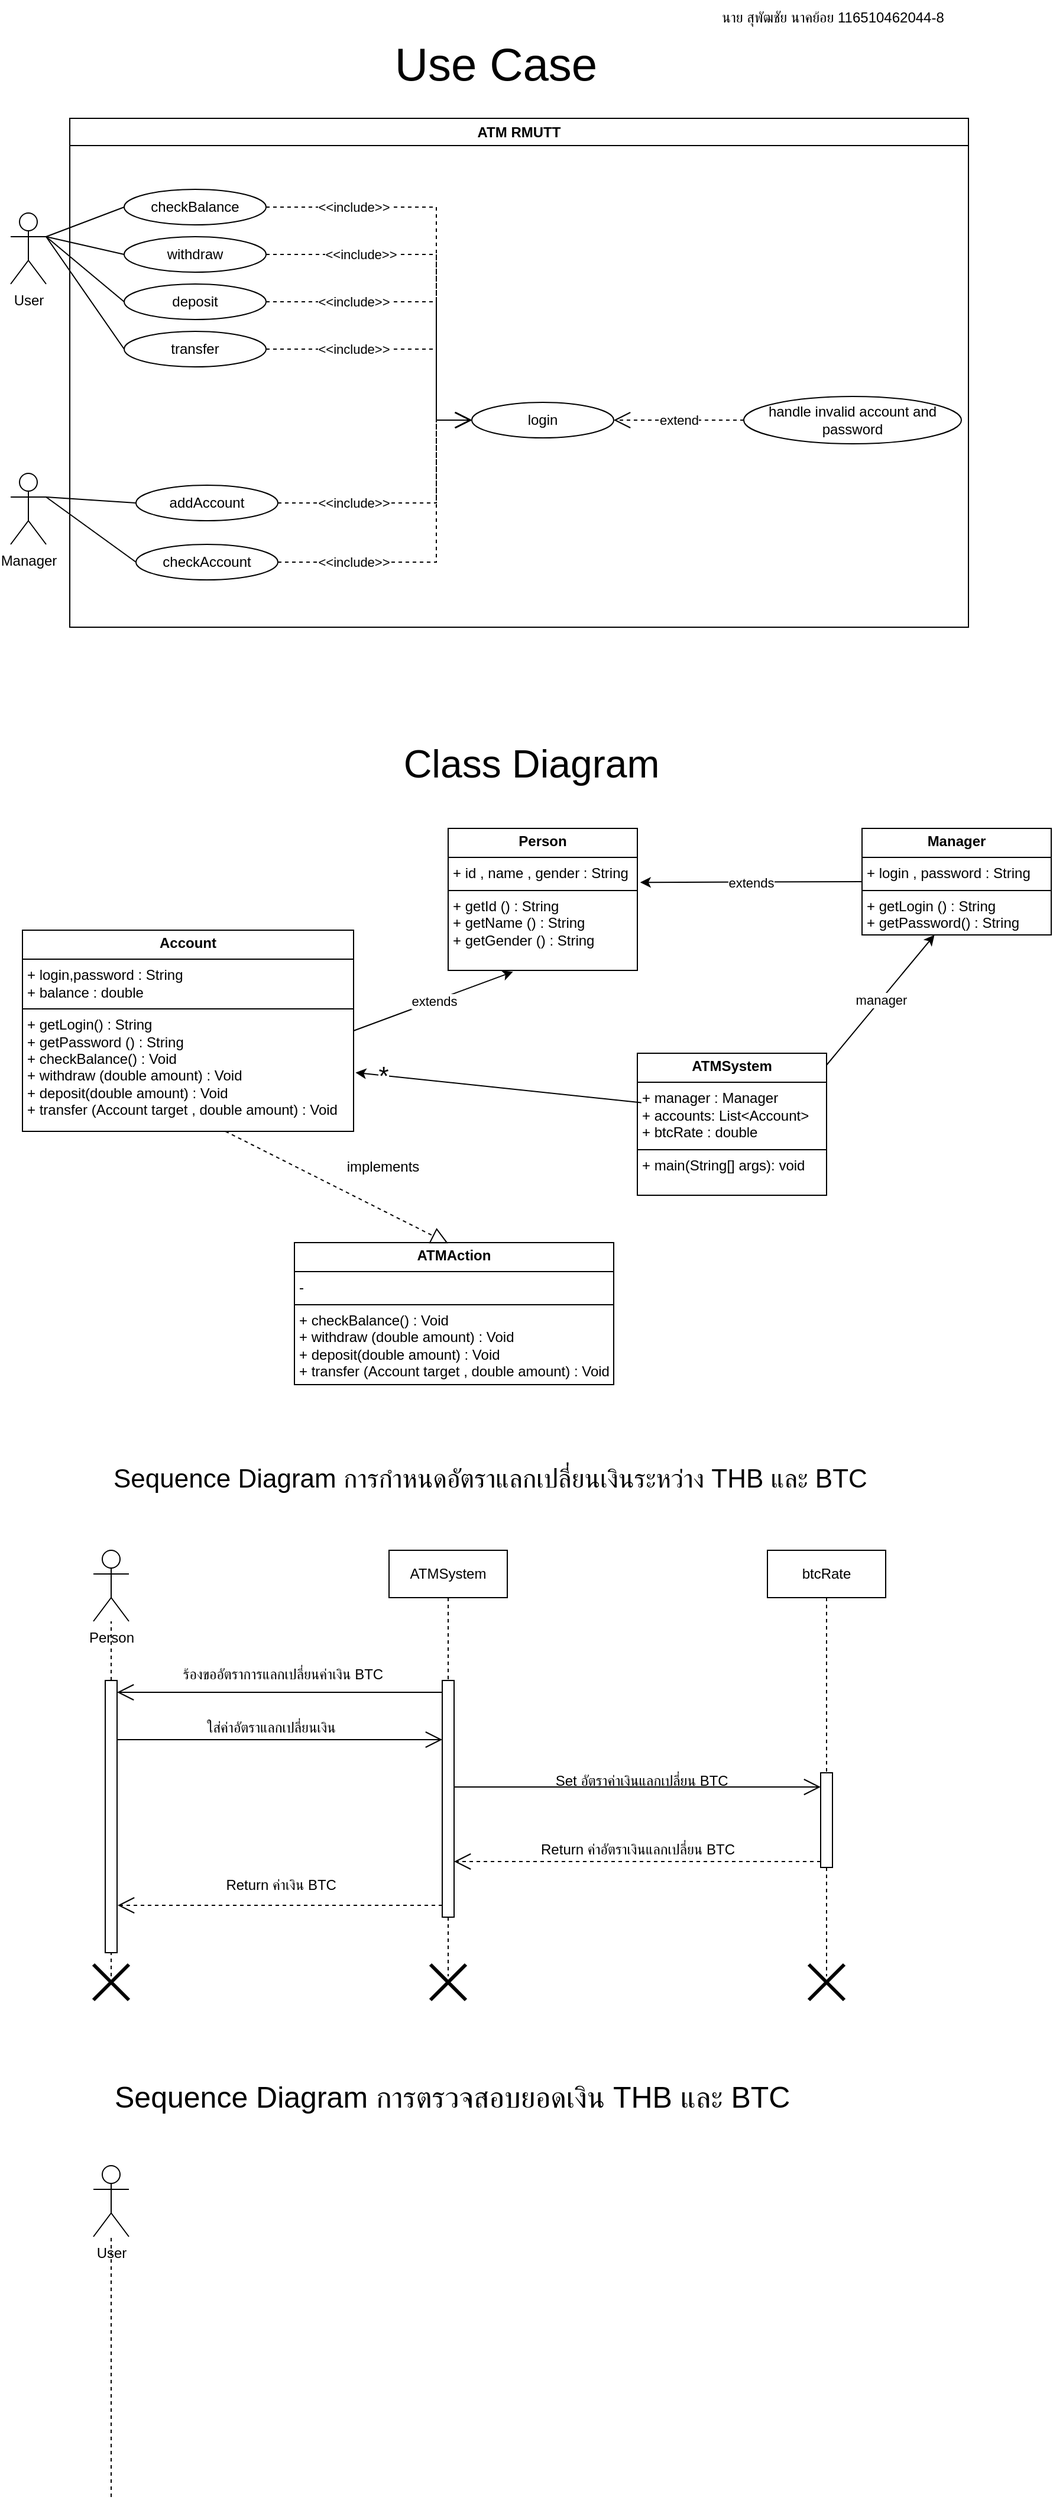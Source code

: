 <mxfile version="26.0.6">
  <diagram name="หน้า-1" id="XcP_1oXxoeok4-g8e9k6">
    <mxGraphModel dx="1000" dy="542" grid="1" gridSize="10" guides="1" tooltips="1" connect="1" arrows="1" fold="1" page="1" pageScale="1" pageWidth="827" pageHeight="1169" math="0" shadow="0">
      <root>
        <mxCell id="0" />
        <mxCell id="1" parent="0" />
        <mxCell id="chskgfsqUM1hCWHKNclf-1" value="&lt;p style=&quot;margin:0px;margin-top:4px;text-align:center;&quot;&gt;&lt;b&gt;Person&lt;/b&gt;&lt;/p&gt;&lt;hr size=&quot;1&quot; style=&quot;border-style:solid;&quot;&gt;&lt;p style=&quot;margin:0px;margin-left:4px;&quot;&gt;+ id , name , gender : String&lt;/p&gt;&lt;hr size=&quot;1&quot; style=&quot;border-style:solid;&quot;&gt;&lt;p style=&quot;margin:0px;margin-left:4px;&quot;&gt;+ getId () : String&lt;/p&gt;&lt;p style=&quot;margin:0px;margin-left:4px;&quot;&gt;+ getName () : String&lt;/p&gt;&lt;p style=&quot;margin:0px;margin-left:4px;&quot;&gt;+ getGender () : String&lt;/p&gt;" style="verticalAlign=top;align=left;overflow=fill;html=1;whiteSpace=wrap;" vertex="1" parent="1">
          <mxGeometry x="380" y="710" width="160" height="120" as="geometry" />
        </mxCell>
        <mxCell id="chskgfsqUM1hCWHKNclf-2" value="&lt;p style=&quot;margin:0px;margin-top:4px;text-align:center;&quot;&gt;&lt;b&gt;Manager&lt;/b&gt;&lt;/p&gt;&lt;hr size=&quot;1&quot; style=&quot;border-style:solid;&quot;&gt;&lt;p style=&quot;margin:0px;margin-left:4px;&quot;&gt;+ login , password : String&lt;/p&gt;&lt;hr size=&quot;1&quot; style=&quot;border-style:solid;&quot;&gt;&lt;p style=&quot;margin:0px;margin-left:4px;&quot;&gt;+ getLogin () : String&lt;/p&gt;&lt;p style=&quot;margin:0px;margin-left:4px;&quot;&gt;+ getPassword() : String&lt;/p&gt;" style="verticalAlign=top;align=left;overflow=fill;html=1;whiteSpace=wrap;" vertex="1" parent="1">
          <mxGeometry x="730" y="710" width="160" height="90" as="geometry" />
        </mxCell>
        <mxCell id="chskgfsqUM1hCWHKNclf-3" value="&lt;p style=&quot;margin:0px;margin-top:4px;text-align:center;&quot;&gt;&lt;b&gt;Account&lt;/b&gt;&lt;/p&gt;&lt;hr size=&quot;1&quot; style=&quot;border-style:solid;&quot;&gt;&lt;p style=&quot;margin:0px;margin-left:4px;&quot;&gt;+ login,password : String&lt;/p&gt;&lt;p style=&quot;margin:0px;margin-left:4px;&quot;&gt;+ balance : double&amp;nbsp;&lt;/p&gt;&lt;hr size=&quot;1&quot; style=&quot;border-style:solid;&quot;&gt;&lt;p style=&quot;margin:0px;margin-left:4px;&quot;&gt;+ getLogin() : String&amp;nbsp;&lt;/p&gt;&lt;p style=&quot;margin:0px;margin-left:4px;&quot;&gt;+ getPassword () : String&amp;nbsp;&lt;/p&gt;&lt;p style=&quot;margin:0px;margin-left:4px;&quot;&gt;+ checkBalance() : Void&amp;nbsp;&lt;/p&gt;&lt;p style=&quot;margin:0px;margin-left:4px;&quot;&gt;+ withdraw (double amount) : Void&lt;/p&gt;&lt;p style=&quot;margin:0px;margin-left:4px;&quot;&gt;+ deposit(double amount) : Void&lt;/p&gt;&lt;p style=&quot;margin:0px;margin-left:4px;&quot;&gt;+ transfer (Account target , double amount) : Void&lt;/p&gt;" style="verticalAlign=top;align=left;overflow=fill;html=1;whiteSpace=wrap;" vertex="1" parent="1">
          <mxGeometry x="20" y="796" width="280" height="170" as="geometry" />
        </mxCell>
        <mxCell id="chskgfsqUM1hCWHKNclf-4" value="&lt;p style=&quot;margin:0px;margin-top:4px;text-align:center;&quot;&gt;&lt;b&gt;ATMAction&lt;/b&gt;&lt;/p&gt;&lt;hr size=&quot;1&quot; style=&quot;border-style:solid;&quot;&gt;&lt;p style=&quot;margin:0px;margin-left:4px;&quot;&gt;-&lt;/p&gt;&lt;hr size=&quot;1&quot; style=&quot;border-style:solid;&quot;&gt;&lt;p style=&quot;margin:0px;margin-left:4px;&quot;&gt;+&amp;nbsp;&lt;span style=&quot;background-color: initial;&quot;&gt;checkBalance() : Void&amp;nbsp;&lt;/span&gt;&lt;/p&gt;&lt;p style=&quot;--tw-border-spacing-x: 0; --tw-border-spacing-y: 0; --tw-translate-x: 0; --tw-translate-y: 0; --tw-rotate: 0; --tw-skew-x: 0; --tw-skew-y: 0; --tw-scale-x: 1; --tw-scale-y: 1; --tw-pan-x: ; --tw-pan-y: ; --tw-pinch-zoom: ; --tw-scroll-snap-strictness: proximity; --tw-ordinal: ; --tw-slashed-zero: ; --tw-numeric-figure: ; --tw-numeric-spacing: ; --tw-numeric-fraction: ; --tw-ring-inset: ; --tw-ring-offset-width: 0px; --tw-ring-offset-color: #fff; --tw-ring-color: rgb(59 130 246 / .5); --tw-ring-offset-shadow: 0 0 #0000; --tw-ring-shadow: 0 0 #0000; --tw-shadow: 0 0 #0000; --tw-shadow-colored: 0 0 #0000; --tw-blur: ; --tw-brightness: ; --tw-contrast: ; --tw-grayscale: ; --tw-hue-rotate: ; --tw-invert: ; --tw-saturate: ; --tw-sepia: ; --tw-drop-shadow: ; --tw-backdrop-blur: ; --tw-backdrop-brightness: ; --tw-backdrop-contrast: ; --tw-backdrop-grayscale: ; --tw-backdrop-hue-rotate: ; --tw-backdrop-invert: ; --tw-backdrop-opacity: ; --tw-backdrop-saturate: ; --tw-backdrop-sepia: ; margin: 0px 0px 0px 4px;&quot;&gt;+ withdraw (double amount) : Void&lt;/p&gt;&lt;p style=&quot;--tw-border-spacing-x: 0; --tw-border-spacing-y: 0; --tw-translate-x: 0; --tw-translate-y: 0; --tw-rotate: 0; --tw-skew-x: 0; --tw-skew-y: 0; --tw-scale-x: 1; --tw-scale-y: 1; --tw-pan-x: ; --tw-pan-y: ; --tw-pinch-zoom: ; --tw-scroll-snap-strictness: proximity; --tw-ordinal: ; --tw-slashed-zero: ; --tw-numeric-figure: ; --tw-numeric-spacing: ; --tw-numeric-fraction: ; --tw-ring-inset: ; --tw-ring-offset-width: 0px; --tw-ring-offset-color: #fff; --tw-ring-color: rgb(59 130 246 / .5); --tw-ring-offset-shadow: 0 0 #0000; --tw-ring-shadow: 0 0 #0000; --tw-shadow: 0 0 #0000; --tw-shadow-colored: 0 0 #0000; --tw-blur: ; --tw-brightness: ; --tw-contrast: ; --tw-grayscale: ; --tw-hue-rotate: ; --tw-invert: ; --tw-saturate: ; --tw-sepia: ; --tw-drop-shadow: ; --tw-backdrop-blur: ; --tw-backdrop-brightness: ; --tw-backdrop-contrast: ; --tw-backdrop-grayscale: ; --tw-backdrop-hue-rotate: ; --tw-backdrop-invert: ; --tw-backdrop-opacity: ; --tw-backdrop-saturate: ; --tw-backdrop-sepia: ; margin: 0px 0px 0px 4px;&quot;&gt;+ deposit(double amount) : Void&lt;/p&gt;&lt;p style=&quot;--tw-border-spacing-x: 0; --tw-border-spacing-y: 0; --tw-translate-x: 0; --tw-translate-y: 0; --tw-rotate: 0; --tw-skew-x: 0; --tw-skew-y: 0; --tw-scale-x: 1; --tw-scale-y: 1; --tw-pan-x: ; --tw-pan-y: ; --tw-pinch-zoom: ; --tw-scroll-snap-strictness: proximity; --tw-ordinal: ; --tw-slashed-zero: ; --tw-numeric-figure: ; --tw-numeric-spacing: ; --tw-numeric-fraction: ; --tw-ring-inset: ; --tw-ring-offset-width: 0px; --tw-ring-offset-color: #fff; --tw-ring-color: rgb(59 130 246 / .5); --tw-ring-offset-shadow: 0 0 #0000; --tw-ring-shadow: 0 0 #0000; --tw-shadow: 0 0 #0000; --tw-shadow-colored: 0 0 #0000; --tw-blur: ; --tw-brightness: ; --tw-contrast: ; --tw-grayscale: ; --tw-hue-rotate: ; --tw-invert: ; --tw-saturate: ; --tw-sepia: ; --tw-drop-shadow: ; --tw-backdrop-blur: ; --tw-backdrop-brightness: ; --tw-backdrop-contrast: ; --tw-backdrop-grayscale: ; --tw-backdrop-hue-rotate: ; --tw-backdrop-invert: ; --tw-backdrop-opacity: ; --tw-backdrop-saturate: ; --tw-backdrop-sepia: ; margin: 0px 0px 0px 4px;&quot;&gt;+ transfer (Account target , double amount) : Void&lt;/p&gt;" style="verticalAlign=top;align=left;overflow=fill;html=1;whiteSpace=wrap;" vertex="1" parent="1">
          <mxGeometry x="250" y="1060" width="270" height="120" as="geometry" />
        </mxCell>
        <mxCell id="chskgfsqUM1hCWHKNclf-5" value="&lt;p style=&quot;margin:0px;margin-top:4px;text-align:center;&quot;&gt;&lt;b&gt;ATMSystem&lt;/b&gt;&lt;/p&gt;&lt;hr size=&quot;1&quot; style=&quot;border-style:solid;&quot;&gt;&lt;p style=&quot;margin:0px;margin-left:4px;&quot;&gt;+ manager : Manager&lt;/p&gt;&lt;p style=&quot;margin:0px;margin-left:4px;&quot;&gt;+&amp;nbsp;accounts: List&amp;lt;Account&amp;gt;&lt;/p&gt;&lt;p style=&quot;margin:0px;margin-left:4px;&quot;&gt;+ btcRate : double&lt;/p&gt;&lt;hr size=&quot;1&quot; style=&quot;border-style:solid;&quot;&gt;&lt;p style=&quot;margin:0px;margin-left:4px;&quot;&gt;+&amp;nbsp;main(String[] args): void&amp;nbsp;&lt;/p&gt;&lt;p style=&quot;margin:0px;margin-left:4px;&quot;&gt;&lt;br&gt;&lt;/p&gt;" style="verticalAlign=top;align=left;overflow=fill;html=1;whiteSpace=wrap;" vertex="1" parent="1">
          <mxGeometry x="540" y="900" width="160" height="120" as="geometry" />
        </mxCell>
        <mxCell id="chskgfsqUM1hCWHKNclf-6" value="" style="endArrow=block;dashed=1;endFill=0;endSize=12;html=1;rounded=0;exitX=0.631;exitY=0.996;exitDx=0;exitDy=0;entryX=0.5;entryY=0;entryDx=0;entryDy=0;exitPerimeter=0;" edge="1" parent="1">
          <mxGeometry width="160" relative="1" as="geometry">
            <mxPoint x="191.68" y="966.0" as="sourcePoint" />
            <mxPoint x="380" y="1060.68" as="targetPoint" />
          </mxGeometry>
        </mxCell>
        <mxCell id="chskgfsqUM1hCWHKNclf-7" value="" style="endArrow=classic;html=1;rounded=0;exitX=0;exitY=0.5;exitDx=0;exitDy=0;entryX=1.015;entryY=0.38;entryDx=0;entryDy=0;entryPerimeter=0;" edge="1" parent="1" source="chskgfsqUM1hCWHKNclf-2" target="chskgfsqUM1hCWHKNclf-1">
          <mxGeometry relative="1" as="geometry">
            <mxPoint x="560" y="780" as="sourcePoint" />
            <mxPoint x="660" y="780" as="targetPoint" />
          </mxGeometry>
        </mxCell>
        <mxCell id="chskgfsqUM1hCWHKNclf-8" value="extends" style="edgeLabel;resizable=0;html=1;;align=center;verticalAlign=middle;" connectable="0" vertex="1" parent="chskgfsqUM1hCWHKNclf-7">
          <mxGeometry relative="1" as="geometry" />
        </mxCell>
        <mxCell id="chskgfsqUM1hCWHKNclf-9" value="" style="endArrow=classic;html=1;rounded=0;exitX=1;exitY=0.5;exitDx=0;exitDy=0;entryX=0.343;entryY=1.009;entryDx=0;entryDy=0;entryPerimeter=0;" edge="1" parent="1" source="chskgfsqUM1hCWHKNclf-3" target="chskgfsqUM1hCWHKNclf-1">
          <mxGeometry relative="1" as="geometry">
            <mxPoint x="380" y="930" as="sourcePoint" />
            <mxPoint x="480" y="930" as="targetPoint" />
          </mxGeometry>
        </mxCell>
        <mxCell id="chskgfsqUM1hCWHKNclf-10" value="extends" style="edgeLabel;resizable=0;html=1;;align=center;verticalAlign=middle;" connectable="0" vertex="1" parent="chskgfsqUM1hCWHKNclf-9">
          <mxGeometry relative="1" as="geometry" />
        </mxCell>
        <mxCell id="chskgfsqUM1hCWHKNclf-11" value="" style="endArrow=classic;html=1;rounded=0;entryX=1.006;entryY=0.708;entryDx=0;entryDy=0;entryPerimeter=0;exitX=0.021;exitY=0.348;exitDx=0;exitDy=0;exitPerimeter=0;" edge="1" parent="1" source="chskgfsqUM1hCWHKNclf-5" target="chskgfsqUM1hCWHKNclf-3">
          <mxGeometry relative="1" as="geometry">
            <mxPoint x="390" y="950" as="sourcePoint" />
            <mxPoint x="490" y="950" as="targetPoint" />
          </mxGeometry>
        </mxCell>
        <mxCell id="chskgfsqUM1hCWHKNclf-12" value="*" style="edgeLabel;resizable=0;html=1;;align=center;verticalAlign=middle;fontSize=22;" connectable="0" vertex="1" parent="chskgfsqUM1hCWHKNclf-11">
          <mxGeometry relative="1" as="geometry">
            <mxPoint x="-98" y="-9" as="offset" />
          </mxGeometry>
        </mxCell>
        <mxCell id="chskgfsqUM1hCWHKNclf-13" value="" style="endArrow=classic;html=1;rounded=0;entryX=0.383;entryY=1;entryDx=0;entryDy=0;entryPerimeter=0;" edge="1" parent="1" target="chskgfsqUM1hCWHKNclf-2">
          <mxGeometry relative="1" as="geometry">
            <mxPoint x="700" y="910" as="sourcePoint" />
            <mxPoint x="800" y="910" as="targetPoint" />
          </mxGeometry>
        </mxCell>
        <mxCell id="chskgfsqUM1hCWHKNclf-14" value="manager" style="edgeLabel;resizable=0;html=1;;align=center;verticalAlign=middle;" connectable="0" vertex="1" parent="chskgfsqUM1hCWHKNclf-13">
          <mxGeometry relative="1" as="geometry" />
        </mxCell>
        <mxCell id="chskgfsqUM1hCWHKNclf-15" value="implements" style="text;html=1;align=center;verticalAlign=middle;whiteSpace=wrap;rounded=0;" vertex="1" parent="1">
          <mxGeometry x="295" y="980.68" width="60" height="30" as="geometry" />
        </mxCell>
        <mxCell id="chskgfsqUM1hCWHKNclf-16" value="ATM RMUTT" style="swimlane;whiteSpace=wrap;html=1;" vertex="1" parent="1">
          <mxGeometry x="60" y="110" width="760" height="430" as="geometry" />
        </mxCell>
        <mxCell id="chskgfsqUM1hCWHKNclf-17" value="checkBalance" style="ellipse;whiteSpace=wrap;html=1;" vertex="1" parent="chskgfsqUM1hCWHKNclf-16">
          <mxGeometry x="46" y="60" width="120" height="30" as="geometry" />
        </mxCell>
        <mxCell id="chskgfsqUM1hCWHKNclf-18" value="withdraw" style="ellipse;whiteSpace=wrap;html=1;" vertex="1" parent="chskgfsqUM1hCWHKNclf-16">
          <mxGeometry x="46" y="100" width="120" height="30" as="geometry" />
        </mxCell>
        <mxCell id="chskgfsqUM1hCWHKNclf-19" value="deposit" style="ellipse;whiteSpace=wrap;html=1;" vertex="1" parent="chskgfsqUM1hCWHKNclf-16">
          <mxGeometry x="46" y="140" width="120" height="30" as="geometry" />
        </mxCell>
        <mxCell id="chskgfsqUM1hCWHKNclf-20" value="transfer" style="ellipse;whiteSpace=wrap;html=1;" vertex="1" parent="chskgfsqUM1hCWHKNclf-16">
          <mxGeometry x="46" y="180" width="120" height="30" as="geometry" />
        </mxCell>
        <mxCell id="chskgfsqUM1hCWHKNclf-21" value="login" style="ellipse;whiteSpace=wrap;html=1;" vertex="1" parent="chskgfsqUM1hCWHKNclf-16">
          <mxGeometry x="340" y="240" width="120" height="30" as="geometry" />
        </mxCell>
        <mxCell id="chskgfsqUM1hCWHKNclf-22" value="handle invalid account and password" style="ellipse;whiteSpace=wrap;html=1;" vertex="1" parent="chskgfsqUM1hCWHKNclf-16">
          <mxGeometry x="570" y="235" width="184" height="40" as="geometry" />
        </mxCell>
        <mxCell id="chskgfsqUM1hCWHKNclf-23" value="addAccount" style="ellipse;whiteSpace=wrap;html=1;" vertex="1" parent="chskgfsqUM1hCWHKNclf-16">
          <mxGeometry x="56" y="310" width="120" height="30" as="geometry" />
        </mxCell>
        <mxCell id="chskgfsqUM1hCWHKNclf-24" value="checkAccount" style="ellipse;whiteSpace=wrap;html=1;" vertex="1" parent="chskgfsqUM1hCWHKNclf-16">
          <mxGeometry x="56" y="360" width="120" height="30" as="geometry" />
        </mxCell>
        <mxCell id="chskgfsqUM1hCWHKNclf-25" value="&amp;lt;&amp;lt;include&amp;gt;&amp;gt;" style="endArrow=open;endSize=12;dashed=1;html=1;rounded=0;entryX=0;entryY=0.5;entryDx=0;entryDy=0;exitX=1;exitY=0.5;exitDx=0;exitDy=0;" edge="1" parent="chskgfsqUM1hCWHKNclf-16" source="chskgfsqUM1hCWHKNclf-17" target="chskgfsqUM1hCWHKNclf-21">
          <mxGeometry x="-0.582" width="160" relative="1" as="geometry">
            <mxPoint x="140" y="250" as="sourcePoint" />
            <mxPoint x="234" y="280" as="targetPoint" />
            <Array as="points">
              <mxPoint x="310" y="75" />
              <mxPoint x="310" y="255" />
            </Array>
            <mxPoint as="offset" />
          </mxGeometry>
        </mxCell>
        <mxCell id="chskgfsqUM1hCWHKNclf-26" value="&amp;lt;&amp;lt;include&amp;gt;&amp;gt;" style="endArrow=open;endSize=12;dashed=1;html=1;rounded=0;exitX=1;exitY=0.5;exitDx=0;exitDy=0;entryX=0;entryY=0.5;entryDx=0;entryDy=0;" edge="1" parent="chskgfsqUM1hCWHKNclf-16" source="chskgfsqUM1hCWHKNclf-18" target="chskgfsqUM1hCWHKNclf-21">
          <mxGeometry x="-0.493" width="160" relative="1" as="geometry">
            <mxPoint x="234" y="280" as="sourcePoint" />
            <mxPoint x="340" y="260" as="targetPoint" />
            <Array as="points">
              <mxPoint x="310" y="115" />
              <mxPoint x="310" y="255" />
            </Array>
            <mxPoint as="offset" />
          </mxGeometry>
        </mxCell>
        <mxCell id="chskgfsqUM1hCWHKNclf-27" value="&amp;lt;&amp;lt;include&amp;gt;&amp;gt;" style="endArrow=open;endSize=12;dashed=1;html=1;rounded=0;exitX=1;exitY=0.5;exitDx=0;exitDy=0;" edge="1" parent="chskgfsqUM1hCWHKNclf-16" source="chskgfsqUM1hCWHKNclf-19">
          <mxGeometry x="-0.46" width="160" relative="1" as="geometry">
            <mxPoint x="140" y="254.67" as="sourcePoint" />
            <mxPoint x="340" y="255" as="targetPoint" />
            <Array as="points">
              <mxPoint x="310" y="155" />
              <mxPoint x="310" y="255" />
            </Array>
            <mxPoint as="offset" />
          </mxGeometry>
        </mxCell>
        <mxCell id="chskgfsqUM1hCWHKNclf-28" value="&amp;lt;&amp;lt;include&amp;gt;&amp;gt;" style="endArrow=open;endSize=12;dashed=1;html=1;rounded=0;exitX=1;exitY=0.5;exitDx=0;exitDy=0;entryX=0;entryY=0.5;entryDx=0;entryDy=0;" edge="1" parent="chskgfsqUM1hCWHKNclf-16" source="chskgfsqUM1hCWHKNclf-20" target="chskgfsqUM1hCWHKNclf-21">
          <mxGeometry x="-0.367" width="160" relative="1" as="geometry">
            <mxPoint x="274" y="320" as="sourcePoint" />
            <mxPoint x="340" y="260" as="targetPoint" />
            <Array as="points">
              <mxPoint x="310" y="195" />
              <mxPoint x="310" y="255" />
            </Array>
            <mxPoint as="offset" />
          </mxGeometry>
        </mxCell>
        <mxCell id="chskgfsqUM1hCWHKNclf-29" value="&amp;lt;&amp;lt;include&amp;gt;&amp;gt;" style="endArrow=open;endSize=12;dashed=1;html=1;rounded=0;exitX=1;exitY=0.5;exitDx=0;exitDy=0;entryX=0;entryY=0.5;entryDx=0;entryDy=0;" edge="1" parent="chskgfsqUM1hCWHKNclf-16" source="chskgfsqUM1hCWHKNclf-23" target="chskgfsqUM1hCWHKNclf-21">
          <mxGeometry x="-0.453" width="160" relative="1" as="geometry">
            <mxPoint x="284" y="330" as="sourcePoint" />
            <mxPoint x="444" y="330" as="targetPoint" />
            <Array as="points">
              <mxPoint x="310" y="325" />
              <mxPoint x="310" y="255" />
            </Array>
            <mxPoint as="offset" />
          </mxGeometry>
        </mxCell>
        <mxCell id="chskgfsqUM1hCWHKNclf-30" value="&amp;lt;&amp;lt;include&amp;gt;&amp;gt;" style="endArrow=open;endSize=12;dashed=1;html=1;rounded=0;exitX=1;exitY=0.5;exitDx=0;exitDy=0;entryX=0;entryY=0.5;entryDx=0;entryDy=0;" edge="1" parent="chskgfsqUM1hCWHKNclf-16" source="chskgfsqUM1hCWHKNclf-24" target="chskgfsqUM1hCWHKNclf-21">
          <mxGeometry x="-0.549" width="160" relative="1" as="geometry">
            <mxPoint x="294" y="340" as="sourcePoint" />
            <mxPoint x="340" y="250" as="targetPoint" />
            <Array as="points">
              <mxPoint x="310" y="375" />
              <mxPoint x="310" y="255" />
            </Array>
            <mxPoint as="offset" />
          </mxGeometry>
        </mxCell>
        <mxCell id="chskgfsqUM1hCWHKNclf-31" value="extend" style="endArrow=open;endSize=12;dashed=1;html=1;rounded=0;exitX=0;exitY=0.5;exitDx=0;exitDy=0;entryX=1;entryY=0.5;entryDx=0;entryDy=0;" edge="1" parent="chskgfsqUM1hCWHKNclf-16" source="chskgfsqUM1hCWHKNclf-22" target="chskgfsqUM1hCWHKNclf-21">
          <mxGeometry width="160" relative="1" as="geometry">
            <mxPoint x="304" y="350" as="sourcePoint" />
            <mxPoint x="464" y="350" as="targetPoint" />
          </mxGeometry>
        </mxCell>
        <mxCell id="chskgfsqUM1hCWHKNclf-32" value="User" style="shape=umlActor;verticalLabelPosition=bottom;verticalAlign=top;html=1;outlineConnect=0;" vertex="1" parent="1">
          <mxGeometry x="10" y="190" width="30" height="60" as="geometry" />
        </mxCell>
        <mxCell id="chskgfsqUM1hCWHKNclf-33" value="Manager" style="shape=umlActor;verticalLabelPosition=bottom;verticalAlign=top;html=1;outlineConnect=0;" vertex="1" parent="1">
          <mxGeometry x="10" y="410" width="30" height="60" as="geometry" />
        </mxCell>
        <mxCell id="chskgfsqUM1hCWHKNclf-34" value="" style="endArrow=none;html=1;rounded=0;exitX=1;exitY=0.333;exitDx=0;exitDy=0;exitPerimeter=0;entryX=0;entryY=0.5;entryDx=0;entryDy=0;" edge="1" parent="1" source="chskgfsqUM1hCWHKNclf-32" target="chskgfsqUM1hCWHKNclf-17">
          <mxGeometry width="50" height="50" relative="1" as="geometry">
            <mxPoint x="130" y="310" as="sourcePoint" />
            <mxPoint x="180" y="260" as="targetPoint" />
          </mxGeometry>
        </mxCell>
        <mxCell id="chskgfsqUM1hCWHKNclf-35" value="" style="endArrow=none;html=1;rounded=0;exitX=1;exitY=0.333;exitDx=0;exitDy=0;exitPerimeter=0;entryX=0;entryY=0.5;entryDx=0;entryDy=0;" edge="1" parent="1" source="chskgfsqUM1hCWHKNclf-32" target="chskgfsqUM1hCWHKNclf-18">
          <mxGeometry width="50" height="50" relative="1" as="geometry">
            <mxPoint x="50" y="220" as="sourcePoint" />
            <mxPoint x="116" y="195" as="targetPoint" />
          </mxGeometry>
        </mxCell>
        <mxCell id="chskgfsqUM1hCWHKNclf-36" value="" style="endArrow=none;html=1;rounded=0;exitX=1;exitY=0.333;exitDx=0;exitDy=0;exitPerimeter=0;entryX=0;entryY=0.5;entryDx=0;entryDy=0;" edge="1" parent="1" source="chskgfsqUM1hCWHKNclf-32" target="chskgfsqUM1hCWHKNclf-19">
          <mxGeometry width="50" height="50" relative="1" as="geometry">
            <mxPoint x="60" y="230" as="sourcePoint" />
            <mxPoint x="126" y="205" as="targetPoint" />
          </mxGeometry>
        </mxCell>
        <mxCell id="chskgfsqUM1hCWHKNclf-37" value="" style="endArrow=none;html=1;rounded=0;exitX=1;exitY=0.333;exitDx=0;exitDy=0;exitPerimeter=0;entryX=0;entryY=0.5;entryDx=0;entryDy=0;" edge="1" parent="1" source="chskgfsqUM1hCWHKNclf-32" target="chskgfsqUM1hCWHKNclf-20">
          <mxGeometry width="50" height="50" relative="1" as="geometry">
            <mxPoint x="70" y="240" as="sourcePoint" />
            <mxPoint x="136" y="215" as="targetPoint" />
          </mxGeometry>
        </mxCell>
        <mxCell id="chskgfsqUM1hCWHKNclf-38" value="" style="endArrow=none;html=1;rounded=0;exitX=1;exitY=0.333;exitDx=0;exitDy=0;exitPerimeter=0;entryX=0;entryY=0.5;entryDx=0;entryDy=0;" edge="1" parent="1" source="chskgfsqUM1hCWHKNclf-33" target="chskgfsqUM1hCWHKNclf-24">
          <mxGeometry width="50" height="50" relative="1" as="geometry">
            <mxPoint x="80" y="250" as="sourcePoint" />
            <mxPoint x="146" y="225" as="targetPoint" />
          </mxGeometry>
        </mxCell>
        <mxCell id="chskgfsqUM1hCWHKNclf-39" value="" style="endArrow=none;html=1;rounded=0;exitX=1;exitY=0.333;exitDx=0;exitDy=0;exitPerimeter=0;entryX=0;entryY=0.5;entryDx=0;entryDy=0;" edge="1" parent="1" source="chskgfsqUM1hCWHKNclf-33" target="chskgfsqUM1hCWHKNclf-23">
          <mxGeometry width="50" height="50" relative="1" as="geometry">
            <mxPoint x="90" y="260" as="sourcePoint" />
            <mxPoint x="156" y="235" as="targetPoint" />
          </mxGeometry>
        </mxCell>
        <mxCell id="chskgfsqUM1hCWHKNclf-40" value="Use Case" style="text;html=1;align=center;verticalAlign=middle;resizable=0;points=[];autosize=1;strokeColor=none;fillColor=none;fontSize=39;" vertex="1" parent="1">
          <mxGeometry x="325" y="35" width="190" height="60" as="geometry" />
        </mxCell>
        <mxCell id="chskgfsqUM1hCWHKNclf-42" value="นาย สุพัฒชัย นาคย้อย 116510462044-8" style="text;html=1;align=center;verticalAlign=middle;resizable=0;points=[];autosize=1;strokeColor=none;fillColor=none;" vertex="1" parent="1">
          <mxGeometry x="590" y="10" width="230" height="30" as="geometry" />
        </mxCell>
        <mxCell id="chskgfsqUM1hCWHKNclf-43" value="&lt;font style=&quot;font-size: 33px;&quot;&gt;Class Diagram&lt;/font&gt;" style="text;html=1;align=center;verticalAlign=middle;resizable=0;points=[];autosize=1;strokeColor=none;fillColor=none;" vertex="1" parent="1">
          <mxGeometry x="330" y="630" width="240" height="50" as="geometry" />
        </mxCell>
        <mxCell id="chskgfsqUM1hCWHKNclf-44" value="Sequence Diagram การกําหนดอัตราแลกเปลี่ยนเงินระหว่าง THB และ BTC" style="text;whiteSpace=wrap;fontSize=22;" vertex="1" parent="1">
          <mxGeometry x="95" y="1240" width="690" height="40" as="geometry" />
        </mxCell>
        <mxCell id="chskgfsqUM1hCWHKNclf-45" value="Person" style="shape=umlActor;verticalLabelPosition=bottom;verticalAlign=top;html=1;" vertex="1" parent="1">
          <mxGeometry x="80" y="1320" width="30" height="60" as="geometry" />
        </mxCell>
        <mxCell id="chskgfsqUM1hCWHKNclf-46" value="" style="endArrow=none;dashed=1;html=1;rounded=0;" edge="1" parent="1" source="chskgfsqUM1hCWHKNclf-61">
          <mxGeometry width="50" height="50" relative="1" as="geometry">
            <mxPoint x="95" y="1680" as="sourcePoint" />
            <mxPoint x="95" y="1380" as="targetPoint" />
          </mxGeometry>
        </mxCell>
        <mxCell id="chskgfsqUM1hCWHKNclf-48" value="ATMSystem" style="shape=umlLifeline;perimeter=lifelinePerimeter;whiteSpace=wrap;html=1;container=1;dropTarget=0;collapsible=0;recursiveResize=0;outlineConnect=0;portConstraint=eastwest;newEdgeStyle={&quot;curved&quot;:0,&quot;rounded&quot;:0};" vertex="1" parent="1">
          <mxGeometry x="330" y="1320" width="100" height="360" as="geometry" />
        </mxCell>
        <mxCell id="chskgfsqUM1hCWHKNclf-63" value="" style="html=1;points=[[0,0,0,0,5],[0,1,0,0,-5],[1,0,0,0,5],[1,1,0,0,-5]];perimeter=orthogonalPerimeter;outlineConnect=0;targetShapes=umlLifeline;portConstraint=eastwest;newEdgeStyle={&quot;curved&quot;:0,&quot;rounded&quot;:0};" vertex="1" parent="chskgfsqUM1hCWHKNclf-48">
          <mxGeometry x="45" y="110" width="10" height="200" as="geometry" />
        </mxCell>
        <mxCell id="chskgfsqUM1hCWHKNclf-49" value="btcRate" style="shape=umlLifeline;perimeter=lifelinePerimeter;whiteSpace=wrap;html=1;container=1;dropTarget=0;collapsible=0;recursiveResize=0;outlineConnect=0;portConstraint=eastwest;newEdgeStyle={&quot;curved&quot;:0,&quot;rounded&quot;:0};" vertex="1" parent="1">
          <mxGeometry x="650" y="1320" width="100" height="360" as="geometry" />
        </mxCell>
        <mxCell id="chskgfsqUM1hCWHKNclf-64" value="" style="html=1;points=[[0,0,0,0,5],[0,1,0,0,-5],[1,0,0,0,5],[1,1,0,0,-5]];perimeter=orthogonalPerimeter;outlineConnect=0;targetShapes=umlLifeline;portConstraint=eastwest;newEdgeStyle={&quot;curved&quot;:0,&quot;rounded&quot;:0};" vertex="1" parent="chskgfsqUM1hCWHKNclf-49">
          <mxGeometry x="45" y="188" width="10" height="80" as="geometry" />
        </mxCell>
        <mxCell id="chskgfsqUM1hCWHKNclf-50" value="" style="endArrow=open;endFill=1;endSize=12;html=1;rounded=0;" edge="1" parent="1" source="chskgfsqUM1hCWHKNclf-63">
          <mxGeometry width="160" relative="1" as="geometry">
            <mxPoint x="370" y="1440" as="sourcePoint" />
            <mxPoint x="100" y="1440" as="targetPoint" />
          </mxGeometry>
        </mxCell>
        <mxCell id="chskgfsqUM1hCWHKNclf-51" value="ร้องขออัตราการแลกเปลี่ยนค่าเงิน BTC" style="text;html=1;align=center;verticalAlign=middle;resizable=0;points=[];autosize=1;strokeColor=none;fillColor=none;" vertex="1" parent="1">
          <mxGeometry x="135" y="1410" width="210" height="30" as="geometry" />
        </mxCell>
        <mxCell id="chskgfsqUM1hCWHKNclf-52" value="" style="endArrow=open;endFill=1;endSize=12;html=1;rounded=0;" edge="1" parent="1" target="chskgfsqUM1hCWHKNclf-63">
          <mxGeometry width="160" relative="1" as="geometry">
            <mxPoint x="100" y="1480" as="sourcePoint" />
            <mxPoint x="370" y="1480" as="targetPoint" />
          </mxGeometry>
        </mxCell>
        <mxCell id="chskgfsqUM1hCWHKNclf-53" value="ใส่ค่าอัตราแลกเปลี่ยนเงิน" style="text;html=1;align=center;verticalAlign=middle;resizable=0;points=[];autosize=1;strokeColor=none;fillColor=none;" vertex="1" parent="1">
          <mxGeometry x="155" y="1455" width="150" height="30" as="geometry" />
        </mxCell>
        <mxCell id="chskgfsqUM1hCWHKNclf-54" value="" style="endArrow=open;endFill=1;endSize=12;html=1;rounded=0;" edge="1" parent="1">
          <mxGeometry width="160" relative="1" as="geometry">
            <mxPoint x="385" y="1520.0" as="sourcePoint" />
            <mxPoint x="695" y="1520.0" as="targetPoint" />
          </mxGeometry>
        </mxCell>
        <mxCell id="chskgfsqUM1hCWHKNclf-55" value="Set อัตราค่าเงินแลกเปลี่ยน BTC&amp;nbsp;" style="text;html=1;align=center;verticalAlign=middle;resizable=0;points=[];autosize=1;strokeColor=none;fillColor=none;" vertex="1" parent="1">
          <mxGeometry x="450" y="1500" width="190" height="30" as="geometry" />
        </mxCell>
        <mxCell id="chskgfsqUM1hCWHKNclf-57" value="" style="endArrow=open;endFill=1;endSize=12;html=1;rounded=0;dashed=1;exitX=0;exitY=1;exitDx=0;exitDy=-5;exitPerimeter=0;" edge="1" parent="1" source="chskgfsqUM1hCWHKNclf-64" target="chskgfsqUM1hCWHKNclf-63">
          <mxGeometry width="160" relative="1" as="geometry">
            <mxPoint x="690" y="1580" as="sourcePoint" />
            <mxPoint x="400" y="1580" as="targetPoint" />
          </mxGeometry>
        </mxCell>
        <mxCell id="chskgfsqUM1hCWHKNclf-58" value="Return ค่าอัตราเงินแลกเปลี่ยน BTC" style="text;html=1;align=center;verticalAlign=middle;resizable=0;points=[];autosize=1;strokeColor=none;fillColor=none;" vertex="1" parent="1">
          <mxGeometry x="440" y="1558" width="200" height="30" as="geometry" />
        </mxCell>
        <mxCell id="chskgfsqUM1hCWHKNclf-59" value="" style="endArrow=open;endFill=1;endSize=12;html=1;rounded=0;dashed=1;" edge="1" parent="1" source="chskgfsqUM1hCWHKNclf-63">
          <mxGeometry width="160" relative="1" as="geometry">
            <mxPoint x="370" y="1620" as="sourcePoint" />
            <mxPoint x="100.5" y="1620" as="targetPoint" />
          </mxGeometry>
        </mxCell>
        <mxCell id="chskgfsqUM1hCWHKNclf-60" value="Return ค่าเงิน BTC&amp;nbsp;" style="text;html=1;align=center;verticalAlign=middle;resizable=0;points=[];autosize=1;strokeColor=none;fillColor=none;" vertex="1" parent="1">
          <mxGeometry x="180" y="1588" width="120" height="30" as="geometry" />
        </mxCell>
        <mxCell id="chskgfsqUM1hCWHKNclf-62" value="" style="endArrow=none;dashed=1;html=1;rounded=0;" edge="1" parent="1" target="chskgfsqUM1hCWHKNclf-61">
          <mxGeometry width="50" height="50" relative="1" as="geometry">
            <mxPoint x="95" y="1680" as="sourcePoint" />
            <mxPoint x="95" y="1380" as="targetPoint" />
          </mxGeometry>
        </mxCell>
        <mxCell id="chskgfsqUM1hCWHKNclf-61" value="" style="html=1;points=[[0,0,0,0,5],[0,1,0,0,-5],[1,0,0,0,5],[1,1,0,0,-5]];perimeter=orthogonalPerimeter;outlineConnect=0;targetShapes=umlLifeline;portConstraint=eastwest;newEdgeStyle={&quot;curved&quot;:0,&quot;rounded&quot;:0};" vertex="1" parent="1">
          <mxGeometry x="90" y="1430" width="10" height="230" as="geometry" />
        </mxCell>
        <mxCell id="chskgfsqUM1hCWHKNclf-65" value="" style="shape=umlDestroy;whiteSpace=wrap;html=1;strokeWidth=3;targetShapes=umlLifeline;" vertex="1" parent="1">
          <mxGeometry x="80" y="1670" width="30" height="30" as="geometry" />
        </mxCell>
        <mxCell id="chskgfsqUM1hCWHKNclf-66" value="" style="shape=umlDestroy;whiteSpace=wrap;html=1;strokeWidth=3;targetShapes=umlLifeline;" vertex="1" parent="1">
          <mxGeometry x="365" y="1670" width="30" height="30" as="geometry" />
        </mxCell>
        <mxCell id="chskgfsqUM1hCWHKNclf-67" value="" style="shape=umlDestroy;whiteSpace=wrap;html=1;strokeWidth=3;targetShapes=umlLifeline;" vertex="1" parent="1">
          <mxGeometry x="685" y="1670" width="30" height="30" as="geometry" />
        </mxCell>
        <mxCell id="chskgfsqUM1hCWHKNclf-68" value="Sequence Diagram การตรวจสอบยอดเงิน THB และ BTC" style="text;whiteSpace=wrap;fontSize=25;" vertex="1" parent="1">
          <mxGeometry x="96" y="1760" width="636" height="40" as="geometry" />
        </mxCell>
        <mxCell id="chskgfsqUM1hCWHKNclf-70" value="User" style="shape=umlActor;verticalLabelPosition=bottom;verticalAlign=top;html=1;" vertex="1" parent="1">
          <mxGeometry x="80" y="1840" width="30" height="60" as="geometry" />
        </mxCell>
        <mxCell id="chskgfsqUM1hCWHKNclf-71" value="" style="endArrow=none;dashed=1;html=1;rounded=0;" edge="1" parent="1" target="chskgfsqUM1hCWHKNclf-70">
          <mxGeometry width="50" height="50" relative="1" as="geometry">
            <mxPoint x="95" y="2120" as="sourcePoint" />
            <mxPoint x="310" y="1870" as="targetPoint" />
          </mxGeometry>
        </mxCell>
      </root>
    </mxGraphModel>
  </diagram>
</mxfile>
